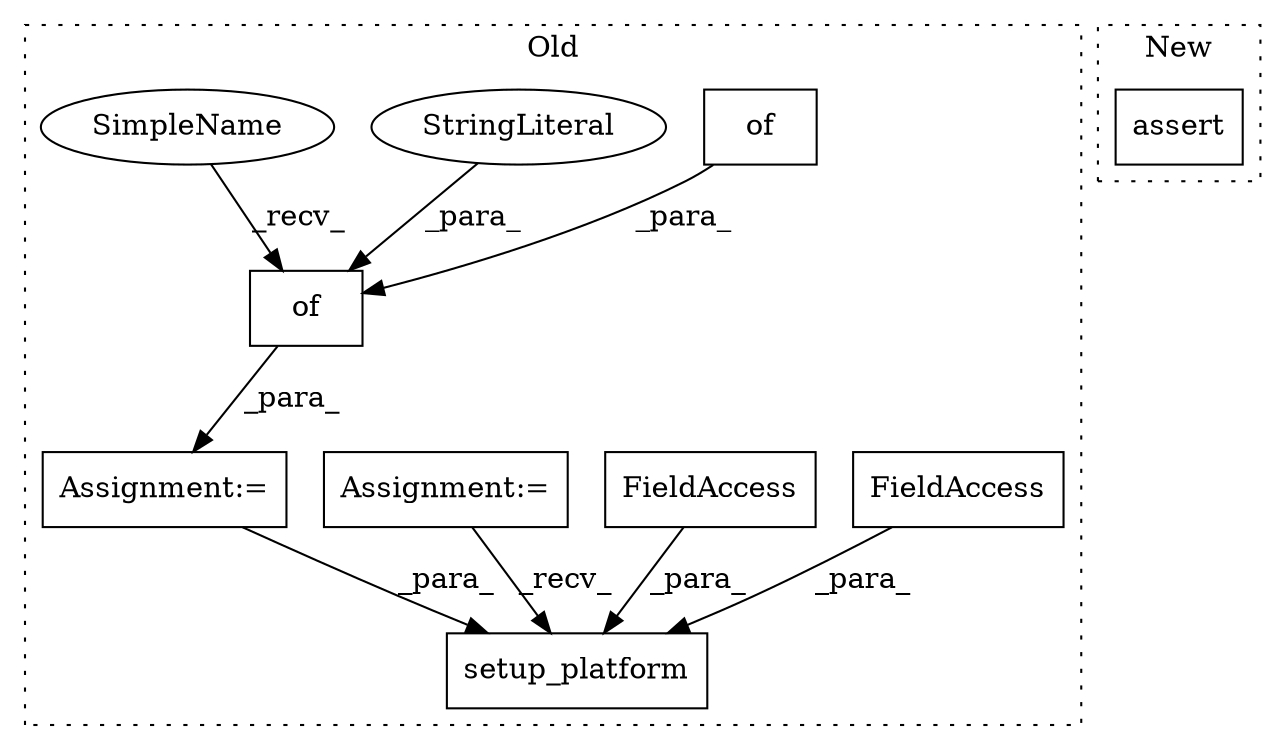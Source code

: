 digraph G {
subgraph cluster0 {
1 [label="setup_platform" a="32" s="1149,1197" l="15,1" shape="box"];
3 [label="FieldAccess" a="22" s="1164" l="9" shape="box"];
4 [label="FieldAccess" a="22" s="1181" l="16" shape="box"];
5 [label="of" a="32" s="871" l="4" shape="box"];
6 [label="Assignment:=" a="7" s="849" l="1" shape="box"];
7 [label="Assignment:=" a="7" s="786" l="6" shape="box"];
8 [label="of" a="32" s="854,875" l="3,1" shape="box"];
9 [label="StringLiteral" a="45" s="857" l="9" shape="ellipse"];
10 [label="SimpleName" a="42" s="850" l="3" shape="ellipse"];
label = "Old";
style="dotted";
}
subgraph cluster1 {
2 [label="assert" a="32" s="2730,2841" l="11,1" shape="box"];
label = "New";
style="dotted";
}
3 -> 1 [label="_para_"];
4 -> 1 [label="_para_"];
5 -> 8 [label="_para_"];
6 -> 1 [label="_para_"];
7 -> 1 [label="_recv_"];
8 -> 6 [label="_para_"];
9 -> 8 [label="_para_"];
10 -> 8 [label="_recv_"];
}